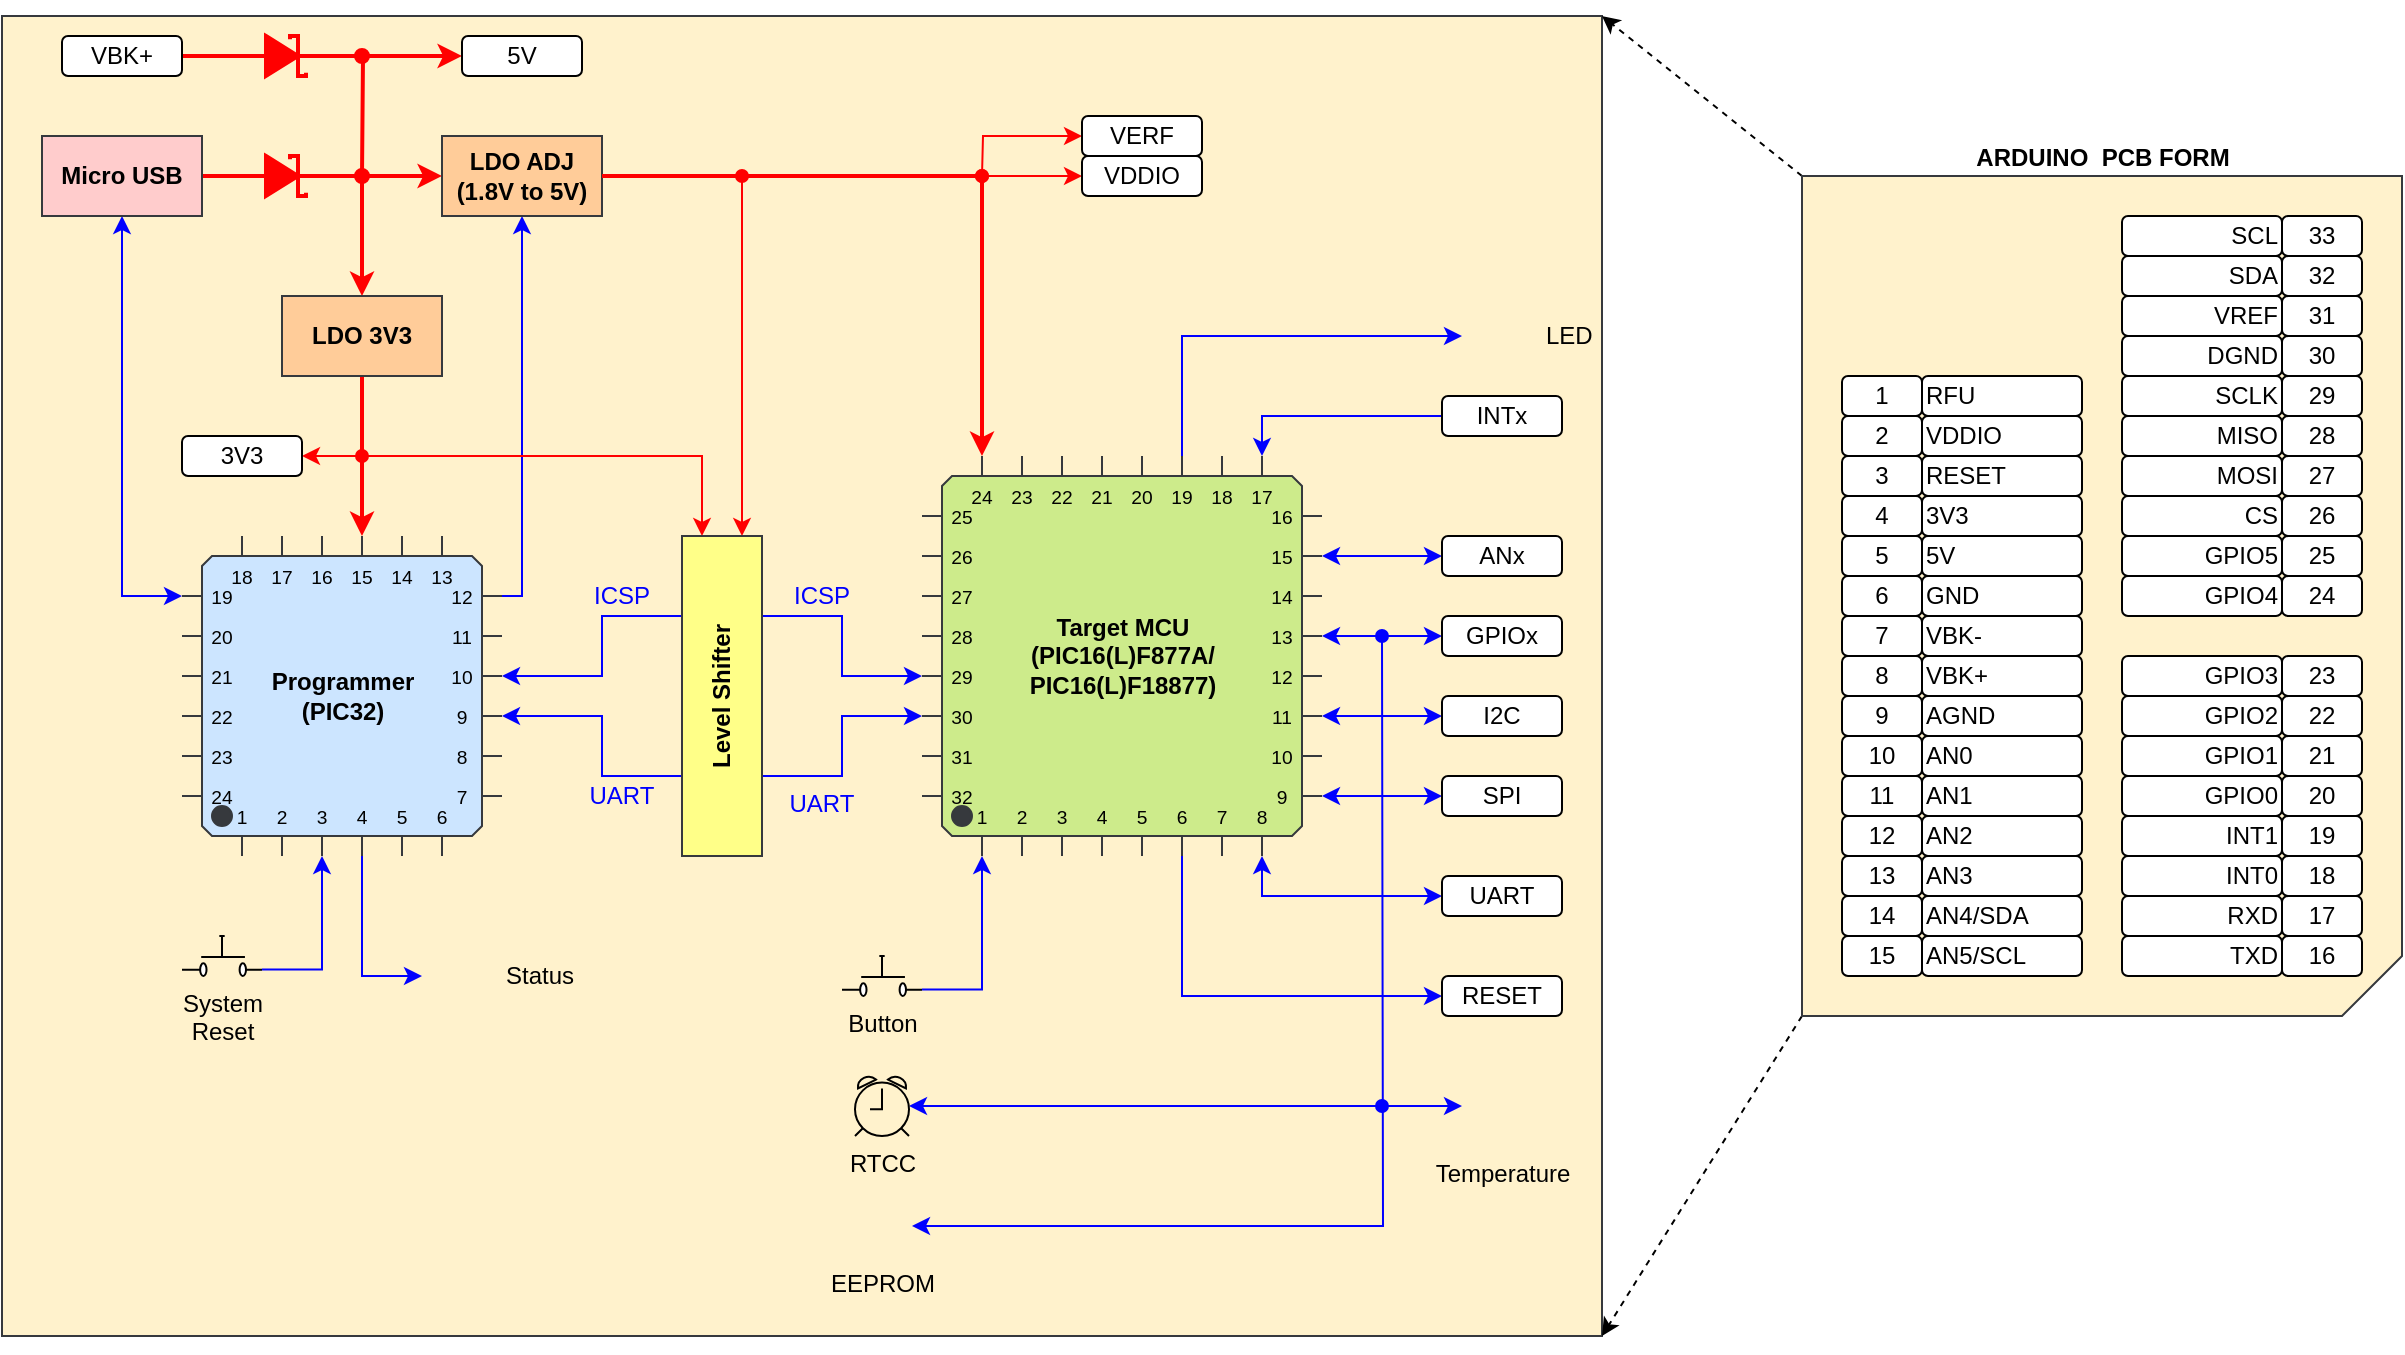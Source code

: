 <mxfile version="14.1.8" type="github">
  <diagram id="FAWxuf3-GDfkqZyllJHT" name="Page-1">
    <mxGraphModel dx="1447" dy="925" grid="1" gridSize="10" guides="1" tooltips="1" connect="1" arrows="1" fold="1" page="1" pageScale="1" pageWidth="1654" pageHeight="1169" math="0" shadow="0">
      <root>
        <mxCell id="0" />
        <mxCell id="1" parent="0" />
        <mxCell id="gl0B-3WAw4lFfvfO7_5f-157" value="" style="rounded=0;whiteSpace=wrap;html=1;strokeColor=#36393d;strokeWidth=1;align=center;fillColor=#FFF2CC;" vertex="1" parent="1">
          <mxGeometry x="20" y="20" width="800" height="660" as="geometry" />
        </mxCell>
        <mxCell id="gl0B-3WAw4lFfvfO7_5f-158" style="rounded=0;orthogonalLoop=1;jettySize=auto;html=1;exitX=1;exitY=1;exitDx=0;exitDy=0;exitPerimeter=0;entryX=1;entryY=0;entryDx=0;entryDy=0;startArrow=none;startFill=0;endArrow=classic;endFill=1;strokeWidth=1;fontColor=#000000;dashed=1;fillColor=#ffff88;" edge="1" parent="1" source="gl0B-3WAw4lFfvfO7_5f-81" target="gl0B-3WAw4lFfvfO7_5f-157">
          <mxGeometry relative="1" as="geometry" />
        </mxCell>
        <mxCell id="gl0B-3WAw4lFfvfO7_5f-160" style="edgeStyle=none;rounded=0;orthogonalLoop=1;jettySize=auto;html=1;exitX=1;exitY=0;exitDx=0;exitDy=0;exitPerimeter=0;entryX=1;entryY=1;entryDx=0;entryDy=0;startArrow=none;startFill=0;endArrow=classic;endFill=1;strokeWidth=1;fontColor=#000000;dashed=1;fillColor=#ffff88;" edge="1" parent="1" source="gl0B-3WAw4lFfvfO7_5f-81" target="gl0B-3WAw4lFfvfO7_5f-157">
          <mxGeometry relative="1" as="geometry" />
        </mxCell>
        <mxCell id="gl0B-3WAw4lFfvfO7_5f-81" value="&lt;b&gt;ARDUINO&amp;nbsp; PCB FORM&lt;/b&gt;" style="shape=card;html=1;align=center;rotation=0;strokeColor=#36393d;labelPosition=center;verticalLabelPosition=top;verticalAlign=bottom;horizontal=1;flipV=1;flipH=1;textDirection=rtl;fillColor=#FFF2CC;" vertex="1" parent="1">
          <mxGeometry x="920" y="100" width="300" height="420" as="geometry" />
        </mxCell>
        <mxCell id="gl0B-3WAw4lFfvfO7_5f-95" style="edgeStyle=orthogonalEdgeStyle;rounded=0;orthogonalLoop=1;jettySize=auto;html=1;exitX=1;exitY=0;exitDx=0;exitDy=90;exitPerimeter=0;entryX=0;entryY=0.75;entryDx=0;entryDy=0;startArrow=classic;startFill=1;endArrow=none;endFill=0;strokeWidth=1;strokeColor=#0000FF;" edge="1" parent="1" source="gl0B-3WAw4lFfvfO7_5f-1" target="gl0B-3WAw4lFfvfO7_5f-83">
          <mxGeometry relative="1" as="geometry">
            <Array as="points">
              <mxPoint x="320" y="370" />
              <mxPoint x="320" y="400" />
            </Array>
          </mxGeometry>
        </mxCell>
        <mxCell id="gl0B-3WAw4lFfvfO7_5f-112" style="edgeStyle=orthogonalEdgeStyle;rounded=0;orthogonalLoop=1;jettySize=auto;html=1;exitX=1;exitY=0;exitDx=0;exitDy=30;exitPerimeter=0;entryX=0.5;entryY=1;entryDx=0;entryDy=0;startArrow=none;startFill=0;endArrow=classic;endFill=1;strokeWidth=1;fontColor=#0000FF;strokeColor=#0000FF;" edge="1" parent="1" source="gl0B-3WAw4lFfvfO7_5f-1" target="gl0B-3WAw4lFfvfO7_5f-6">
          <mxGeometry relative="1" as="geometry">
            <Array as="points">
              <mxPoint x="280" y="310" />
            </Array>
          </mxGeometry>
        </mxCell>
        <mxCell id="gl0B-3WAw4lFfvfO7_5f-142" style="edgeStyle=orthogonalEdgeStyle;rounded=0;orthogonalLoop=1;jettySize=auto;html=1;exitX=0;exitY=0;exitDx=0;exitDy=30;exitPerimeter=0;entryX=0.5;entryY=1;entryDx=0;entryDy=0;startArrow=classic;startFill=1;endArrow=classic;endFill=1;strokeColor=#0000FF;strokeWidth=1;fontColor=#000000;" edge="1" parent="1" source="gl0B-3WAw4lFfvfO7_5f-1" target="gl0B-3WAw4lFfvfO7_5f-4">
          <mxGeometry relative="1" as="geometry" />
        </mxCell>
        <mxCell id="gl0B-3WAw4lFfvfO7_5f-145" style="edgeStyle=orthogonalEdgeStyle;rounded=0;orthogonalLoop=1;jettySize=auto;html=1;exitX=0;exitY=1;exitDx=70;exitDy=0;exitPerimeter=0;entryX=1;entryY=0.84;entryDx=0;entryDy=0;entryPerimeter=0;startArrow=classic;startFill=1;endArrow=none;endFill=0;strokeColor=#0000FF;strokeWidth=1;fontColor=#000000;" edge="1" parent="1" source="gl0B-3WAw4lFfvfO7_5f-1" target="gl0B-3WAw4lFfvfO7_5f-139">
          <mxGeometry relative="1" as="geometry" />
        </mxCell>
        <mxCell id="gl0B-3WAw4lFfvfO7_5f-1" value="Programmer&lt;br&gt;(PIC32)" style="shadow=0;dashed=0;align=center;html=1;strokeWidth=1;shape=mxgraph.electrical.logic_gates.qfp_ic;labelNames=a,b,c,d,e,f,g,h,i,j,k,l,m,n,o,p,q,r,s,t,u,v,w,x,y,z,a1,b1,c1,d1,e1,f1,g1,h1,i1,j1,k1,l1,m1,n1;fontStyle=1;flipV=0;flipH=0;fillColor=#cce5ff;strokeColor=#36393d;" vertex="1" parent="1">
          <mxGeometry x="110" y="280" width="160" height="160" as="geometry" />
        </mxCell>
        <mxCell id="gl0B-3WAw4lFfvfO7_5f-7" style="edgeStyle=orthogonalEdgeStyle;rounded=0;orthogonalLoop=1;jettySize=auto;html=1;entryX=0;entryY=0.5;entryDx=0;entryDy=0;strokeWidth=2;strokeColor=#FF0000;exitX=1;exitY=0.5;exitDx=0;exitDy=0;exitPerimeter=0;" edge="1" parent="1" source="gl0B-3WAw4lFfvfO7_5f-105" target="gl0B-3WAw4lFfvfO7_5f-6">
          <mxGeometry relative="1" as="geometry">
            <mxPoint x="180" y="100" as="sourcePoint" />
          </mxGeometry>
        </mxCell>
        <mxCell id="gl0B-3WAw4lFfvfO7_5f-107" style="edgeStyle=orthogonalEdgeStyle;rounded=0;orthogonalLoop=1;jettySize=auto;html=1;exitX=1;exitY=0.5;exitDx=0;exitDy=0;entryX=0;entryY=0.5;entryDx=0;entryDy=0;entryPerimeter=0;startArrow=none;startFill=0;endArrow=none;endFill=0;strokeColor=#FF0000;strokeWidth=2;fontColor=#0000FF;" edge="1" parent="1" source="gl0B-3WAw4lFfvfO7_5f-4" target="gl0B-3WAw4lFfvfO7_5f-105">
          <mxGeometry relative="1" as="geometry" />
        </mxCell>
        <mxCell id="gl0B-3WAw4lFfvfO7_5f-4" value="Micro USB" style="rounded=0;whiteSpace=wrap;html=1;fontStyle=1;fillColor=#ffcccc;strokeColor=#36393d;" vertex="1" parent="1">
          <mxGeometry x="40" y="80" width="80" height="40" as="geometry" />
        </mxCell>
        <mxCell id="gl0B-3WAw4lFfvfO7_5f-8" style="edgeStyle=orthogonalEdgeStyle;rounded=0;orthogonalLoop=1;jettySize=auto;html=1;endArrow=oval;endFill=1;startArrow=classic;startFill=1;strokeColor=#FF0000;strokeWidth=2;" edge="1" parent="1" source="gl0B-3WAw4lFfvfO7_5f-5">
          <mxGeometry relative="1" as="geometry">
            <mxPoint x="200" y="100" as="targetPoint" />
          </mxGeometry>
        </mxCell>
        <mxCell id="gl0B-3WAw4lFfvfO7_5f-86" style="edgeStyle=orthogonalEdgeStyle;rounded=0;orthogonalLoop=1;jettySize=auto;html=1;entryX=0;entryY=0;entryDx=90;entryDy=0;entryPerimeter=0;strokeWidth=2;strokeColor=#FF0000;" edge="1" parent="1" source="gl0B-3WAw4lFfvfO7_5f-5" target="gl0B-3WAw4lFfvfO7_5f-1">
          <mxGeometry relative="1" as="geometry" />
        </mxCell>
        <mxCell id="gl0B-3WAw4lFfvfO7_5f-5" value="LDO 3V3" style="rounded=0;whiteSpace=wrap;html=1;fontStyle=1;fillColor=#ffcc99;strokeColor=#36393d;" vertex="1" parent="1">
          <mxGeometry x="160" y="160" width="80" height="40" as="geometry" />
        </mxCell>
        <mxCell id="gl0B-3WAw4lFfvfO7_5f-88" style="edgeStyle=orthogonalEdgeStyle;rounded=0;orthogonalLoop=1;jettySize=auto;html=1;entryX=0.75;entryY=0;entryDx=0;entryDy=0;strokeWidth=1;strokeColor=#FF0000;startArrow=oval;startFill=1;" edge="1" parent="1" target="gl0B-3WAw4lFfvfO7_5f-83">
          <mxGeometry relative="1" as="geometry">
            <mxPoint x="390" y="100" as="sourcePoint" />
            <Array as="points">
              <mxPoint x="390" y="100" />
            </Array>
          </mxGeometry>
        </mxCell>
        <mxCell id="gl0B-3WAw4lFfvfO7_5f-6" value="LDO ADJ&lt;br&gt;(1.8V to 5V)" style="rounded=0;whiteSpace=wrap;html=1;fontStyle=1;fillColor=#ffcc99;strokeColor=#36393d;" vertex="1" parent="1">
          <mxGeometry x="240" y="80" width="80" height="40" as="geometry" />
        </mxCell>
        <mxCell id="gl0B-3WAw4lFfvfO7_5f-9" value="1" style="rounded=1;whiteSpace=wrap;html=1;" vertex="1" parent="1">
          <mxGeometry x="940" y="200" width="40" height="20" as="geometry" />
        </mxCell>
        <mxCell id="gl0B-3WAw4lFfvfO7_5f-10" value="2" style="rounded=1;whiteSpace=wrap;html=1;" vertex="1" parent="1">
          <mxGeometry x="940" y="220" width="40" height="20" as="geometry" />
        </mxCell>
        <mxCell id="gl0B-3WAw4lFfvfO7_5f-11" value="3" style="rounded=1;whiteSpace=wrap;html=1;" vertex="1" parent="1">
          <mxGeometry x="940" y="240" width="40" height="20" as="geometry" />
        </mxCell>
        <mxCell id="gl0B-3WAw4lFfvfO7_5f-12" value="4" style="rounded=1;whiteSpace=wrap;html=1;" vertex="1" parent="1">
          <mxGeometry x="940" y="260" width="40" height="20" as="geometry" />
        </mxCell>
        <mxCell id="gl0B-3WAw4lFfvfO7_5f-13" value="5" style="rounded=1;whiteSpace=wrap;html=1;" vertex="1" parent="1">
          <mxGeometry x="940" y="280" width="40" height="20" as="geometry" />
        </mxCell>
        <mxCell id="gl0B-3WAw4lFfvfO7_5f-14" value="6" style="rounded=1;whiteSpace=wrap;html=1;" vertex="1" parent="1">
          <mxGeometry x="940" y="300" width="40" height="20" as="geometry" />
        </mxCell>
        <mxCell id="gl0B-3WAw4lFfvfO7_5f-15" value="7" style="rounded=1;whiteSpace=wrap;html=1;" vertex="1" parent="1">
          <mxGeometry x="940" y="320" width="40" height="20" as="geometry" />
        </mxCell>
        <mxCell id="gl0B-3WAw4lFfvfO7_5f-16" value="8" style="rounded=1;whiteSpace=wrap;html=1;" vertex="1" parent="1">
          <mxGeometry x="940" y="340" width="40" height="20" as="geometry" />
        </mxCell>
        <mxCell id="gl0B-3WAw4lFfvfO7_5f-17" value="9" style="rounded=1;whiteSpace=wrap;html=1;" vertex="1" parent="1">
          <mxGeometry x="940" y="360" width="40" height="20" as="geometry" />
        </mxCell>
        <mxCell id="gl0B-3WAw4lFfvfO7_5f-18" value="10" style="rounded=1;whiteSpace=wrap;html=1;" vertex="1" parent="1">
          <mxGeometry x="940" y="380" width="40" height="20" as="geometry" />
        </mxCell>
        <mxCell id="gl0B-3WAw4lFfvfO7_5f-19" value="11" style="rounded=1;whiteSpace=wrap;html=1;" vertex="1" parent="1">
          <mxGeometry x="940" y="400" width="40" height="20" as="geometry" />
        </mxCell>
        <mxCell id="gl0B-3WAw4lFfvfO7_5f-20" value="12" style="rounded=1;whiteSpace=wrap;html=1;" vertex="1" parent="1">
          <mxGeometry x="940" y="420" width="40" height="20" as="geometry" />
        </mxCell>
        <mxCell id="gl0B-3WAw4lFfvfO7_5f-21" value="13" style="rounded=1;whiteSpace=wrap;html=1;" vertex="1" parent="1">
          <mxGeometry x="940" y="440" width="40" height="20" as="geometry" />
        </mxCell>
        <mxCell id="gl0B-3WAw4lFfvfO7_5f-22" value="14" style="rounded=1;whiteSpace=wrap;html=1;" vertex="1" parent="1">
          <mxGeometry x="940" y="460" width="40" height="20" as="geometry" />
        </mxCell>
        <mxCell id="gl0B-3WAw4lFfvfO7_5f-23" value="15" style="rounded=1;whiteSpace=wrap;html=1;" vertex="1" parent="1">
          <mxGeometry x="940" y="480" width="40" height="20" as="geometry" />
        </mxCell>
        <mxCell id="gl0B-3WAw4lFfvfO7_5f-24" value="16" style="rounded=1;whiteSpace=wrap;html=1;" vertex="1" parent="1">
          <mxGeometry x="1160" y="480" width="40" height="20" as="geometry" />
        </mxCell>
        <mxCell id="gl0B-3WAw4lFfvfO7_5f-25" value="17" style="rounded=1;whiteSpace=wrap;html=1;" vertex="1" parent="1">
          <mxGeometry x="1160" y="460" width="40" height="20" as="geometry" />
        </mxCell>
        <mxCell id="gl0B-3WAw4lFfvfO7_5f-26" value="18" style="rounded=1;whiteSpace=wrap;html=1;" vertex="1" parent="1">
          <mxGeometry x="1160" y="440" width="40" height="20" as="geometry" />
        </mxCell>
        <mxCell id="gl0B-3WAw4lFfvfO7_5f-27" value="26" style="rounded=1;whiteSpace=wrap;html=1;" vertex="1" parent="1">
          <mxGeometry x="1160" y="260" width="40" height="20" as="geometry" />
        </mxCell>
        <mxCell id="gl0B-3WAw4lFfvfO7_5f-28" value="25" style="rounded=1;whiteSpace=wrap;html=1;" vertex="1" parent="1">
          <mxGeometry x="1160" y="280" width="40" height="20" as="geometry" />
        </mxCell>
        <mxCell id="gl0B-3WAw4lFfvfO7_5f-29" value="24" style="rounded=1;whiteSpace=wrap;html=1;" vertex="1" parent="1">
          <mxGeometry x="1160" y="300" width="40" height="20" as="geometry" />
        </mxCell>
        <mxCell id="gl0B-3WAw4lFfvfO7_5f-30" value="23" style="rounded=1;whiteSpace=wrap;html=1;" vertex="1" parent="1">
          <mxGeometry x="1160" y="340" width="40" height="20" as="geometry" />
        </mxCell>
        <mxCell id="gl0B-3WAw4lFfvfO7_5f-31" value="22" style="rounded=1;whiteSpace=wrap;html=1;" vertex="1" parent="1">
          <mxGeometry x="1160" y="360" width="40" height="20" as="geometry" />
        </mxCell>
        <mxCell id="gl0B-3WAw4lFfvfO7_5f-32" value="21" style="rounded=1;whiteSpace=wrap;html=1;" vertex="1" parent="1">
          <mxGeometry x="1160" y="380" width="40" height="20" as="geometry" />
        </mxCell>
        <mxCell id="gl0B-3WAw4lFfvfO7_5f-33" value="20" style="rounded=1;whiteSpace=wrap;html=1;" vertex="1" parent="1">
          <mxGeometry x="1160" y="400" width="40" height="20" as="geometry" />
        </mxCell>
        <mxCell id="gl0B-3WAw4lFfvfO7_5f-34" value="19" style="rounded=1;whiteSpace=wrap;html=1;" vertex="1" parent="1">
          <mxGeometry x="1160" y="420" width="40" height="20" as="geometry" />
        </mxCell>
        <mxCell id="gl0B-3WAw4lFfvfO7_5f-38" value="33" style="rounded=1;whiteSpace=wrap;html=1;" vertex="1" parent="1">
          <mxGeometry x="1160" y="120" width="40" height="20" as="geometry" />
        </mxCell>
        <mxCell id="gl0B-3WAw4lFfvfO7_5f-39" value="32" style="rounded=1;whiteSpace=wrap;html=1;" vertex="1" parent="1">
          <mxGeometry x="1160" y="140" width="40" height="20" as="geometry" />
        </mxCell>
        <mxCell id="gl0B-3WAw4lFfvfO7_5f-40" value="31" style="rounded=1;whiteSpace=wrap;html=1;" vertex="1" parent="1">
          <mxGeometry x="1160" y="160" width="40" height="20" as="geometry" />
        </mxCell>
        <mxCell id="gl0B-3WAw4lFfvfO7_5f-41" value="30" style="rounded=1;whiteSpace=wrap;html=1;" vertex="1" parent="1">
          <mxGeometry x="1160" y="180" width="40" height="20" as="geometry" />
        </mxCell>
        <mxCell id="gl0B-3WAw4lFfvfO7_5f-42" value="29" style="rounded=1;whiteSpace=wrap;html=1;" vertex="1" parent="1">
          <mxGeometry x="1160" y="200" width="40" height="20" as="geometry" />
        </mxCell>
        <mxCell id="gl0B-3WAw4lFfvfO7_5f-43" value="28" style="rounded=1;whiteSpace=wrap;html=1;" vertex="1" parent="1">
          <mxGeometry x="1160" y="220" width="40" height="20" as="geometry" />
        </mxCell>
        <mxCell id="gl0B-3WAw4lFfvfO7_5f-44" value="27" style="rounded=1;whiteSpace=wrap;html=1;" vertex="1" parent="1">
          <mxGeometry x="1160" y="240" width="40" height="20" as="geometry" />
        </mxCell>
        <mxCell id="gl0B-3WAw4lFfvfO7_5f-48" value="RFU" style="rounded=1;whiteSpace=wrap;html=1;align=left;" vertex="1" parent="1">
          <mxGeometry x="980" y="200" width="80" height="20" as="geometry" />
        </mxCell>
        <mxCell id="gl0B-3WAw4lFfvfO7_5f-49" value="VDDIO" style="rounded=1;whiteSpace=wrap;html=1;align=left;" vertex="1" parent="1">
          <mxGeometry x="980" y="220" width="80" height="20" as="geometry" />
        </mxCell>
        <mxCell id="gl0B-3WAw4lFfvfO7_5f-50" value="RESET" style="rounded=1;whiteSpace=wrap;html=1;align=left;" vertex="1" parent="1">
          <mxGeometry x="980" y="240" width="80" height="20" as="geometry" />
        </mxCell>
        <mxCell id="gl0B-3WAw4lFfvfO7_5f-51" value="3V3" style="rounded=1;whiteSpace=wrap;html=1;align=left;" vertex="1" parent="1">
          <mxGeometry x="980" y="260" width="80" height="20" as="geometry" />
        </mxCell>
        <mxCell id="gl0B-3WAw4lFfvfO7_5f-52" value="5V" style="rounded=1;whiteSpace=wrap;html=1;align=left;" vertex="1" parent="1">
          <mxGeometry x="980" y="280" width="80" height="20" as="geometry" />
        </mxCell>
        <mxCell id="gl0B-3WAw4lFfvfO7_5f-53" value="GND" style="rounded=1;whiteSpace=wrap;html=1;align=left;" vertex="1" parent="1">
          <mxGeometry x="980" y="300" width="80" height="20" as="geometry" />
        </mxCell>
        <mxCell id="gl0B-3WAw4lFfvfO7_5f-54" value="VBK-" style="rounded=1;whiteSpace=wrap;html=1;align=left;" vertex="1" parent="1">
          <mxGeometry x="980" y="320" width="80" height="20" as="geometry" />
        </mxCell>
        <mxCell id="gl0B-3WAw4lFfvfO7_5f-63" value="GPIO3" style="rounded=1;whiteSpace=wrap;html=1;align=right;" vertex="1" parent="1">
          <mxGeometry x="1080" y="340" width="80" height="20" as="geometry" />
        </mxCell>
        <mxCell id="gl0B-3WAw4lFfvfO7_5f-64" value="GPIO2" style="rounded=1;whiteSpace=wrap;html=1;align=right;" vertex="1" parent="1">
          <mxGeometry x="1080" y="360" width="80" height="20" as="geometry" />
        </mxCell>
        <mxCell id="gl0B-3WAw4lFfvfO7_5f-65" value="GPIO1" style="rounded=1;whiteSpace=wrap;html=1;align=right;" vertex="1" parent="1">
          <mxGeometry x="1080" y="380" width="80" height="20" as="geometry" />
        </mxCell>
        <mxCell id="gl0B-3WAw4lFfvfO7_5f-66" value="GPIO0" style="rounded=1;whiteSpace=wrap;html=1;align=right;" vertex="1" parent="1">
          <mxGeometry x="1080" y="400" width="80" height="20" as="geometry" />
        </mxCell>
        <mxCell id="gl0B-3WAw4lFfvfO7_5f-67" value="INT1" style="rounded=1;whiteSpace=wrap;html=1;align=right;" vertex="1" parent="1">
          <mxGeometry x="1080" y="420" width="80" height="20" as="geometry" />
        </mxCell>
        <mxCell id="gl0B-3WAw4lFfvfO7_5f-68" value="INT0" style="rounded=1;whiteSpace=wrap;html=1;align=right;" vertex="1" parent="1">
          <mxGeometry x="1080" y="440" width="80" height="20" as="geometry" />
        </mxCell>
        <mxCell id="gl0B-3WAw4lFfvfO7_5f-69" value="RXD" style="rounded=1;whiteSpace=wrap;html=1;align=right;" vertex="1" parent="1">
          <mxGeometry x="1080" y="460" width="80" height="20" as="geometry" />
        </mxCell>
        <mxCell id="gl0B-3WAw4lFfvfO7_5f-70" value="TXD" style="rounded=1;whiteSpace=wrap;html=1;align=right;" vertex="1" parent="1">
          <mxGeometry x="1080" y="480" width="80" height="20" as="geometry" />
        </mxCell>
        <mxCell id="gl0B-3WAw4lFfvfO7_5f-71" value="VREF" style="rounded=1;whiteSpace=wrap;html=1;align=right;" vertex="1" parent="1">
          <mxGeometry x="1080" y="160" width="80" height="20" as="geometry" />
        </mxCell>
        <mxCell id="gl0B-3WAw4lFfvfO7_5f-72" value="DGND" style="rounded=1;whiteSpace=wrap;html=1;align=right;" vertex="1" parent="1">
          <mxGeometry x="1080" y="180" width="80" height="20" as="geometry" />
        </mxCell>
        <mxCell id="gl0B-3WAw4lFfvfO7_5f-73" value="SCLK" style="rounded=1;whiteSpace=wrap;html=1;align=right;" vertex="1" parent="1">
          <mxGeometry x="1080" y="200" width="80" height="20" as="geometry" />
        </mxCell>
        <mxCell id="gl0B-3WAw4lFfvfO7_5f-74" value="MISO" style="rounded=1;whiteSpace=wrap;html=1;align=right;" vertex="1" parent="1">
          <mxGeometry x="1080" y="220" width="80" height="20" as="geometry" />
        </mxCell>
        <mxCell id="gl0B-3WAw4lFfvfO7_5f-75" value="MOSI" style="rounded=1;whiteSpace=wrap;html=1;align=right;" vertex="1" parent="1">
          <mxGeometry x="1080" y="240" width="80" height="20" as="geometry" />
        </mxCell>
        <mxCell id="gl0B-3WAw4lFfvfO7_5f-76" value="CS" style="rounded=1;whiteSpace=wrap;html=1;align=right;" vertex="1" parent="1">
          <mxGeometry x="1080" y="260" width="80" height="20" as="geometry" />
        </mxCell>
        <mxCell id="gl0B-3WAw4lFfvfO7_5f-77" value="GPIO5" style="rounded=1;whiteSpace=wrap;html=1;align=right;" vertex="1" parent="1">
          <mxGeometry x="1080" y="280" width="80" height="20" as="geometry" />
        </mxCell>
        <mxCell id="gl0B-3WAw4lFfvfO7_5f-78" value="GPIO4" style="rounded=1;whiteSpace=wrap;html=1;align=right;" vertex="1" parent="1">
          <mxGeometry x="1080" y="300" width="80" height="20" as="geometry" />
        </mxCell>
        <mxCell id="gl0B-3WAw4lFfvfO7_5f-79" value="SCL" style="rounded=1;whiteSpace=wrap;html=1;align=right;" vertex="1" parent="1">
          <mxGeometry x="1080" y="120" width="80" height="20" as="geometry" />
        </mxCell>
        <mxCell id="gl0B-3WAw4lFfvfO7_5f-80" value="SDA" style="rounded=1;whiteSpace=wrap;html=1;align=right;" vertex="1" parent="1">
          <mxGeometry x="1080" y="140" width="80" height="20" as="geometry" />
        </mxCell>
        <mxCell id="gl0B-3WAw4lFfvfO7_5f-89" style="edgeStyle=orthogonalEdgeStyle;rounded=0;orthogonalLoop=1;jettySize=auto;html=1;exitX=0;exitY=0;exitDx=30;exitDy=0;exitPerimeter=0;endArrow=none;endFill=0;startArrow=classic;startFill=1;strokeWidth=2;strokeColor=#FF0000;entryX=1;entryY=0.5;entryDx=0;entryDy=0;" edge="1" parent="1" source="gl0B-3WAw4lFfvfO7_5f-82" target="gl0B-3WAw4lFfvfO7_5f-6">
          <mxGeometry relative="1" as="geometry">
            <mxPoint x="410" y="100" as="targetPoint" />
            <Array as="points">
              <mxPoint x="510" y="100" />
            </Array>
          </mxGeometry>
        </mxCell>
        <mxCell id="gl0B-3WAw4lFfvfO7_5f-97" style="edgeStyle=orthogonalEdgeStyle;rounded=0;orthogonalLoop=1;jettySize=auto;html=1;exitX=0;exitY=0;exitDx=0;exitDy=110;exitPerimeter=0;entryX=1;entryY=0.25;entryDx=0;entryDy=0;startArrow=classic;startFill=1;endArrow=none;endFill=0;strokeWidth=1;strokeColor=#0000FF;" edge="1" parent="1" source="gl0B-3WAw4lFfvfO7_5f-82" target="gl0B-3WAw4lFfvfO7_5f-83">
          <mxGeometry relative="1" as="geometry">
            <Array as="points">
              <mxPoint x="440" y="350" />
              <mxPoint x="440" y="320" />
            </Array>
          </mxGeometry>
        </mxCell>
        <mxCell id="gl0B-3WAw4lFfvfO7_5f-119" style="edgeStyle=orthogonalEdgeStyle;rounded=0;orthogonalLoop=1;jettySize=auto;html=1;exitX=1;exitY=0;exitDx=0;exitDy=170;exitPerimeter=0;entryX=0;entryY=0.5;entryDx=0;entryDy=0;startArrow=classic;startFill=1;endArrow=classic;endFill=1;strokeColor=#0000FF;strokeWidth=1;fontColor=#0000FF;" edge="1" parent="1" source="gl0B-3WAw4lFfvfO7_5f-82" target="gl0B-3WAw4lFfvfO7_5f-118">
          <mxGeometry relative="1" as="geometry" />
        </mxCell>
        <mxCell id="gl0B-3WAw4lFfvfO7_5f-120" style="edgeStyle=orthogonalEdgeStyle;rounded=0;orthogonalLoop=1;jettySize=auto;html=1;exitX=1;exitY=0;exitDx=0;exitDy=130;exitPerimeter=0;entryX=0;entryY=0.5;entryDx=0;entryDy=0;startArrow=classic;startFill=1;endArrow=classic;endFill=1;strokeColor=#0000FF;strokeWidth=1;fontColor=#0000FF;" edge="1" parent="1" source="gl0B-3WAw4lFfvfO7_5f-82" target="gl0B-3WAw4lFfvfO7_5f-117">
          <mxGeometry relative="1" as="geometry" />
        </mxCell>
        <mxCell id="gl0B-3WAw4lFfvfO7_5f-121" style="edgeStyle=orthogonalEdgeStyle;rounded=0;orthogonalLoop=1;jettySize=auto;html=1;exitX=1;exitY=0;exitDx=0;exitDy=90;exitPerimeter=0;entryX=0;entryY=0.5;entryDx=0;entryDy=0;startArrow=classic;startFill=1;endArrow=classic;endFill=1;strokeColor=#0000FF;strokeWidth=1;fontColor=#0000FF;" edge="1" parent="1" source="gl0B-3WAw4lFfvfO7_5f-82" target="gl0B-3WAw4lFfvfO7_5f-116">
          <mxGeometry relative="1" as="geometry" />
        </mxCell>
        <mxCell id="gl0B-3WAw4lFfvfO7_5f-122" style="edgeStyle=orthogonalEdgeStyle;rounded=0;orthogonalLoop=1;jettySize=auto;html=1;exitX=1;exitY=0;exitDx=0;exitDy=50;exitPerimeter=0;entryX=0;entryY=0.5;entryDx=0;entryDy=0;startArrow=classic;startFill=1;endArrow=classic;endFill=1;strokeColor=#0000FF;strokeWidth=1;fontColor=#0000FF;" edge="1" parent="1" source="gl0B-3WAw4lFfvfO7_5f-82" target="gl0B-3WAw4lFfvfO7_5f-115">
          <mxGeometry relative="1" as="geometry" />
        </mxCell>
        <mxCell id="gl0B-3WAw4lFfvfO7_5f-123" style="edgeStyle=orthogonalEdgeStyle;rounded=0;orthogonalLoop=1;jettySize=auto;html=1;exitX=0;exitY=1;exitDx=170;exitDy=0;exitPerimeter=0;entryX=0;entryY=0.5;entryDx=0;entryDy=0;startArrow=classic;startFill=1;endArrow=classic;endFill=1;strokeColor=#0000FF;strokeWidth=1;fontColor=#0000FF;" edge="1" parent="1" source="gl0B-3WAw4lFfvfO7_5f-82" target="gl0B-3WAw4lFfvfO7_5f-113">
          <mxGeometry relative="1" as="geometry" />
        </mxCell>
        <mxCell id="gl0B-3WAw4lFfvfO7_5f-124" style="edgeStyle=orthogonalEdgeStyle;rounded=0;orthogonalLoop=1;jettySize=auto;html=1;exitX=0;exitY=0;exitDx=170;exitDy=0;exitPerimeter=0;entryX=0;entryY=0.5;entryDx=0;entryDy=0;startArrow=classic;startFill=1;endArrow=none;endFill=0;strokeColor=#0000FF;strokeWidth=1;fontColor=#0000FF;" edge="1" parent="1" source="gl0B-3WAw4lFfvfO7_5f-82" target="gl0B-3WAw4lFfvfO7_5f-114">
          <mxGeometry relative="1" as="geometry" />
        </mxCell>
        <mxCell id="gl0B-3WAw4lFfvfO7_5f-82" value="Target MCU&lt;br&gt;(PIC16(L)F877A/&lt;br&gt;PIC16(L)F18877)" style="shadow=0;dashed=0;align=center;html=1;strokeWidth=1;shape=mxgraph.electrical.logic_gates.qfp_ic;labelNames=a,b,c,d,e,f,g,h,i,j,k,l,m,n,o,p,q,r,s,t,u,v,w,x,y,z,a1,b1,c1,d1,e1,f1,g1,h1,i1,j1,k1,l1,m1,n1;fontStyle=1;fillColor=#cdeb8b;strokeColor=#36393d;" vertex="1" parent="1">
          <mxGeometry x="480" y="240" width="200" height="200" as="geometry" />
        </mxCell>
        <mxCell id="gl0B-3WAw4lFfvfO7_5f-87" style="edgeStyle=orthogonalEdgeStyle;rounded=0;orthogonalLoop=1;jettySize=auto;html=1;exitX=0.25;exitY=0;exitDx=0;exitDy=0;endArrow=oval;endFill=1;startArrow=classic;startFill=1;strokeWidth=1;strokeColor=#FF0000;" edge="1" parent="1" source="gl0B-3WAw4lFfvfO7_5f-83">
          <mxGeometry relative="1" as="geometry">
            <mxPoint x="200" y="240" as="targetPoint" />
            <Array as="points">
              <mxPoint x="370" y="240" />
            </Array>
          </mxGeometry>
        </mxCell>
        <mxCell id="gl0B-3WAw4lFfvfO7_5f-94" style="edgeStyle=orthogonalEdgeStyle;rounded=0;orthogonalLoop=1;jettySize=auto;html=1;exitX=0;exitY=0.25;exitDx=0;exitDy=0;entryX=1;entryY=0;entryDx=0;entryDy=70;entryPerimeter=0;startArrow=none;startFill=0;endArrow=classic;endFill=1;strokeWidth=1;strokeColor=#0000FF;" edge="1" parent="1" source="gl0B-3WAw4lFfvfO7_5f-83" target="gl0B-3WAw4lFfvfO7_5f-1">
          <mxGeometry relative="1" as="geometry">
            <Array as="points">
              <mxPoint x="320" y="320" />
              <mxPoint x="320" y="350" />
            </Array>
          </mxGeometry>
        </mxCell>
        <mxCell id="gl0B-3WAw4lFfvfO7_5f-96" style="edgeStyle=orthogonalEdgeStyle;rounded=0;orthogonalLoop=1;jettySize=auto;html=1;exitX=1;exitY=0.75;exitDx=0;exitDy=0;entryX=0;entryY=0;entryDx=0;entryDy=130;entryPerimeter=0;startArrow=none;startFill=0;endArrow=classic;endFill=1;strokeWidth=1;strokeColor=#0000FF;" edge="1" parent="1" source="gl0B-3WAw4lFfvfO7_5f-83" target="gl0B-3WAw4lFfvfO7_5f-82">
          <mxGeometry relative="1" as="geometry">
            <Array as="points">
              <mxPoint x="440" y="400" />
              <mxPoint x="440" y="370" />
            </Array>
          </mxGeometry>
        </mxCell>
        <mxCell id="gl0B-3WAw4lFfvfO7_5f-83" value="Level Shifter" style="rounded=0;whiteSpace=wrap;html=1;fontStyle=1;horizontal=0;fillColor=#ffff88;strokeColor=#36393d;" vertex="1" parent="1">
          <mxGeometry x="360" y="280" width="40" height="160" as="geometry" />
        </mxCell>
        <mxCell id="gl0B-3WAw4lFfvfO7_5f-92" style="edgeStyle=orthogonalEdgeStyle;rounded=0;orthogonalLoop=1;jettySize=auto;html=1;endArrow=oval;endFill=1;startArrow=classic;startFill=1;strokeWidth=1;strokeColor=#FF0000;" edge="1" parent="1" source="gl0B-3WAw4lFfvfO7_5f-90">
          <mxGeometry relative="1" as="geometry">
            <mxPoint x="510" y="100" as="targetPoint" />
          </mxGeometry>
        </mxCell>
        <mxCell id="gl0B-3WAw4lFfvfO7_5f-90" value="VDDIO" style="rounded=1;whiteSpace=wrap;html=1;align=center;" vertex="1" parent="1">
          <mxGeometry x="560" y="90" width="60" height="20" as="geometry" />
        </mxCell>
        <mxCell id="gl0B-3WAw4lFfvfO7_5f-93" style="edgeStyle=orthogonalEdgeStyle;rounded=0;orthogonalLoop=1;jettySize=auto;html=1;endArrow=oval;endFill=1;startArrow=classic;startFill=1;strokeWidth=1;strokeColor=#FF0000;" edge="1" parent="1" source="gl0B-3WAw4lFfvfO7_5f-91">
          <mxGeometry relative="1" as="geometry">
            <mxPoint x="510" y="100" as="targetPoint" />
          </mxGeometry>
        </mxCell>
        <mxCell id="gl0B-3WAw4lFfvfO7_5f-91" value="VERF" style="rounded=1;whiteSpace=wrap;html=1;align=center;" vertex="1" parent="1">
          <mxGeometry x="560" y="70" width="60" height="20" as="geometry" />
        </mxCell>
        <mxCell id="gl0B-3WAw4lFfvfO7_5f-98" value="ICSP" style="text;html=1;strokeColor=none;fillColor=none;align=center;verticalAlign=middle;whiteSpace=wrap;rounded=0;fontColor=#0000FF;" vertex="1" parent="1">
          <mxGeometry x="310" y="300" width="40" height="20" as="geometry" />
        </mxCell>
        <mxCell id="gl0B-3WAw4lFfvfO7_5f-99" value="UART" style="text;html=1;strokeColor=none;fillColor=none;align=center;verticalAlign=middle;whiteSpace=wrap;rounded=0;fontColor=#0000FF;" vertex="1" parent="1">
          <mxGeometry x="310" y="400" width="40" height="20" as="geometry" />
        </mxCell>
        <mxCell id="gl0B-3WAw4lFfvfO7_5f-100" value="UART" style="text;html=1;strokeColor=none;fillColor=none;align=center;verticalAlign=middle;whiteSpace=wrap;rounded=0;fontColor=#0000FF;" vertex="1" parent="1">
          <mxGeometry x="410" y="404" width="40" height="20" as="geometry" />
        </mxCell>
        <mxCell id="gl0B-3WAw4lFfvfO7_5f-101" value="ICSP" style="text;html=1;strokeColor=none;fillColor=none;align=center;verticalAlign=middle;whiteSpace=wrap;rounded=0;fontColor=#0000FF;" vertex="1" parent="1">
          <mxGeometry x="410" y="300" width="40" height="20" as="geometry" />
        </mxCell>
        <mxCell id="gl0B-3WAw4lFfvfO7_5f-103" style="edgeStyle=orthogonalEdgeStyle;rounded=0;orthogonalLoop=1;jettySize=auto;html=1;startArrow=classic;startFill=1;endArrow=none;endFill=0;strokeWidth=1;fontColor=#0000FF;strokeColor=#FF0000;" edge="1" parent="1" source="gl0B-3WAw4lFfvfO7_5f-102">
          <mxGeometry relative="1" as="geometry">
            <mxPoint x="200" y="240" as="targetPoint" />
          </mxGeometry>
        </mxCell>
        <mxCell id="gl0B-3WAw4lFfvfO7_5f-102" value="3V3" style="rounded=1;whiteSpace=wrap;html=1;align=center;" vertex="1" parent="1">
          <mxGeometry x="110" y="230" width="60" height="20" as="geometry" />
        </mxCell>
        <mxCell id="gl0B-3WAw4lFfvfO7_5f-111" style="edgeStyle=orthogonalEdgeStyle;rounded=0;orthogonalLoop=1;jettySize=auto;html=1;startArrow=classic;startFill=1;endArrow=oval;endFill=1;strokeColor=#FF0000;strokeWidth=2;fontColor=#0000FF;" edge="1" parent="1" source="gl0B-3WAw4lFfvfO7_5f-104">
          <mxGeometry relative="1" as="geometry">
            <mxPoint x="200" y="40.0" as="targetPoint" />
          </mxGeometry>
        </mxCell>
        <mxCell id="gl0B-3WAw4lFfvfO7_5f-104" value="5V" style="rounded=1;whiteSpace=wrap;html=1;align=center;" vertex="1" parent="1">
          <mxGeometry x="250" y="30" width="60" height="20" as="geometry" />
        </mxCell>
        <mxCell id="gl0B-3WAw4lFfvfO7_5f-105" value="" style="pointerEvents=1;fillColor=strokeColor;verticalLabelPosition=bottom;shadow=0;dashed=0;align=center;html=1;verticalAlign=top;shape=mxgraph.electrical.diodes.schottky_diode;fontColor=#0000FF;strokeWidth=2;strokeColor=#FF0000;" vertex="1" parent="1">
          <mxGeometry x="140" y="90" width="40" height="20" as="geometry" />
        </mxCell>
        <mxCell id="gl0B-3WAw4lFfvfO7_5f-108" style="edgeStyle=orthogonalEdgeStyle;rounded=0;orthogonalLoop=1;jettySize=auto;html=1;startArrow=none;startFill=0;endArrow=none;endFill=0;strokeColor=#FF0000;strokeWidth=2;fontColor=#0000FF;" edge="1" parent="1" source="gl0B-3WAw4lFfvfO7_5f-106">
          <mxGeometry relative="1" as="geometry">
            <mxPoint x="200" y="100" as="targetPoint" />
          </mxGeometry>
        </mxCell>
        <mxCell id="gl0B-3WAw4lFfvfO7_5f-106" value="" style="pointerEvents=1;fillColor=strokeColor;verticalLabelPosition=bottom;shadow=0;dashed=0;align=center;html=1;verticalAlign=top;shape=mxgraph.electrical.diodes.schottky_diode;fontColor=#0000FF;strokeWidth=2;strokeColor=#FF0000;" vertex="1" parent="1">
          <mxGeometry x="140" y="30" width="40" height="20" as="geometry" />
        </mxCell>
        <mxCell id="gl0B-3WAw4lFfvfO7_5f-110" style="edgeStyle=orthogonalEdgeStyle;rounded=0;orthogonalLoop=1;jettySize=auto;html=1;entryX=0;entryY=0.5;entryDx=0;entryDy=0;entryPerimeter=0;startArrow=none;startFill=0;endArrow=none;endFill=0;strokeColor=#FF0000;strokeWidth=2;fontColor=#0000FF;" edge="1" parent="1" source="gl0B-3WAw4lFfvfO7_5f-109" target="gl0B-3WAw4lFfvfO7_5f-106">
          <mxGeometry relative="1" as="geometry" />
        </mxCell>
        <mxCell id="gl0B-3WAw4lFfvfO7_5f-109" value="VBK+" style="rounded=1;whiteSpace=wrap;html=1;align=center;" vertex="1" parent="1">
          <mxGeometry x="50" y="30" width="60" height="20" as="geometry" />
        </mxCell>
        <mxCell id="gl0B-3WAw4lFfvfO7_5f-113" value="UART" style="rounded=1;whiteSpace=wrap;html=1;align=center;" vertex="1" parent="1">
          <mxGeometry x="740" y="450" width="60" height="20" as="geometry" />
        </mxCell>
        <mxCell id="gl0B-3WAw4lFfvfO7_5f-114" value="INTx" style="rounded=1;whiteSpace=wrap;html=1;align=center;" vertex="1" parent="1">
          <mxGeometry x="740" y="210" width="60" height="20" as="geometry" />
        </mxCell>
        <mxCell id="gl0B-3WAw4lFfvfO7_5f-115" value="ANx" style="rounded=1;whiteSpace=wrap;html=1;align=center;" vertex="1" parent="1">
          <mxGeometry x="740" y="280" width="60" height="20" as="geometry" />
        </mxCell>
        <mxCell id="gl0B-3WAw4lFfvfO7_5f-116" value="GPIOx" style="rounded=1;whiteSpace=wrap;html=1;align=center;" vertex="1" parent="1">
          <mxGeometry x="740" y="320" width="60" height="20" as="geometry" />
        </mxCell>
        <mxCell id="gl0B-3WAw4lFfvfO7_5f-117" value="I2C" style="rounded=1;whiteSpace=wrap;html=1;align=center;" vertex="1" parent="1">
          <mxGeometry x="740" y="360" width="60" height="20" as="geometry" />
        </mxCell>
        <mxCell id="gl0B-3WAw4lFfvfO7_5f-118" value="SPI" style="rounded=1;whiteSpace=wrap;html=1;align=center;" vertex="1" parent="1">
          <mxGeometry x="740" y="400" width="60" height="20" as="geometry" />
        </mxCell>
        <mxCell id="gl0B-3WAw4lFfvfO7_5f-128" style="edgeStyle=orthogonalEdgeStyle;rounded=0;orthogonalLoop=1;jettySize=auto;html=1;exitX=1;exitY=0.84;exitDx=0;exitDy=0;exitPerimeter=0;entryX=0;entryY=1;entryDx=30;entryDy=0;entryPerimeter=0;startArrow=none;startFill=0;endArrow=classic;endFill=1;strokeColor=#0000FF;strokeWidth=1;fontColor=#000000;" edge="1" parent="1" source="gl0B-3WAw4lFfvfO7_5f-125" target="gl0B-3WAw4lFfvfO7_5f-82">
          <mxGeometry relative="1" as="geometry" />
        </mxCell>
        <mxCell id="gl0B-3WAw4lFfvfO7_5f-125" value="Button" style="pointerEvents=1;verticalLabelPosition=bottom;shadow=0;dashed=0;align=center;html=1;verticalAlign=top;shape=mxgraph.electrical.electro-mechanical.push_switch_no;strokeWidth=1;" vertex="1" parent="1">
          <mxGeometry x="440" y="490" width="40" height="20" as="geometry" />
        </mxCell>
        <mxCell id="gl0B-3WAw4lFfvfO7_5f-127" style="edgeStyle=orthogonalEdgeStyle;rounded=0;orthogonalLoop=1;jettySize=auto;html=1;entryX=0;entryY=1;entryDx=130;entryDy=0;entryPerimeter=0;startArrow=classic;startFill=1;endArrow=none;endFill=0;strokeColor=#0000FF;strokeWidth=1;fontColor=#0000FF;" edge="1" parent="1" source="gl0B-3WAw4lFfvfO7_5f-126" target="gl0B-3WAw4lFfvfO7_5f-82">
          <mxGeometry relative="1" as="geometry" />
        </mxCell>
        <mxCell id="gl0B-3WAw4lFfvfO7_5f-126" value="RESET" style="rounded=1;whiteSpace=wrap;html=1;align=center;" vertex="1" parent="1">
          <mxGeometry x="740" y="500" width="60" height="20" as="geometry" />
        </mxCell>
        <mxCell id="gl0B-3WAw4lFfvfO7_5f-130" style="edgeStyle=orthogonalEdgeStyle;rounded=0;orthogonalLoop=1;jettySize=auto;html=1;exitX=0;exitY=0.5;exitDx=0;exitDy=0;entryX=0;entryY=0;entryDx=130;entryDy=0;entryPerimeter=0;startArrow=classic;startFill=1;endArrow=none;endFill=0;strokeColor=#0000FF;strokeWidth=1;fontColor=#000000;" edge="1" parent="1" source="gl0B-3WAw4lFfvfO7_5f-146" target="gl0B-3WAw4lFfvfO7_5f-82">
          <mxGeometry relative="1" as="geometry">
            <mxPoint x="730.0" y="161.4" as="sourcePoint" />
          </mxGeometry>
        </mxCell>
        <mxCell id="gl0B-3WAw4lFfvfO7_5f-131" value="AN5/SCL" style="rounded=1;whiteSpace=wrap;html=1;align=left;" vertex="1" parent="1">
          <mxGeometry x="980" y="480" width="80" height="20" as="geometry" />
        </mxCell>
        <mxCell id="gl0B-3WAw4lFfvfO7_5f-132" value="AN4/SDA" style="rounded=1;whiteSpace=wrap;html=1;align=left;" vertex="1" parent="1">
          <mxGeometry x="980" y="460" width="80" height="20" as="geometry" />
        </mxCell>
        <mxCell id="gl0B-3WAw4lFfvfO7_5f-133" value="AN3" style="rounded=1;whiteSpace=wrap;html=1;align=left;" vertex="1" parent="1">
          <mxGeometry x="980" y="440" width="80" height="20" as="geometry" />
        </mxCell>
        <mxCell id="gl0B-3WAw4lFfvfO7_5f-134" value="AN2" style="rounded=1;whiteSpace=wrap;html=1;align=left;" vertex="1" parent="1">
          <mxGeometry x="980" y="420" width="80" height="20" as="geometry" />
        </mxCell>
        <mxCell id="gl0B-3WAw4lFfvfO7_5f-135" value="AN1" style="rounded=1;whiteSpace=wrap;html=1;align=left;" vertex="1" parent="1">
          <mxGeometry x="980" y="400" width="80" height="20" as="geometry" />
        </mxCell>
        <mxCell id="gl0B-3WAw4lFfvfO7_5f-136" value="AN0" style="rounded=1;whiteSpace=wrap;html=1;align=left;" vertex="1" parent="1">
          <mxGeometry x="980" y="380" width="80" height="20" as="geometry" />
        </mxCell>
        <mxCell id="gl0B-3WAw4lFfvfO7_5f-137" value="AGND" style="rounded=1;whiteSpace=wrap;html=1;align=left;" vertex="1" parent="1">
          <mxGeometry x="980" y="360" width="80" height="20" as="geometry" />
        </mxCell>
        <mxCell id="gl0B-3WAw4lFfvfO7_5f-138" value="VBK+" style="rounded=1;whiteSpace=wrap;html=1;align=left;" vertex="1" parent="1">
          <mxGeometry x="980" y="340" width="80" height="20" as="geometry" />
        </mxCell>
        <mxCell id="gl0B-3WAw4lFfvfO7_5f-139" value="System&lt;br&gt;Reset" style="pointerEvents=1;verticalLabelPosition=bottom;shadow=0;dashed=0;align=center;html=1;verticalAlign=top;shape=mxgraph.electrical.electro-mechanical.push_switch_no;strokeWidth=1;" vertex="1" parent="1">
          <mxGeometry x="110" y="480" width="40" height="20" as="geometry" />
        </mxCell>
        <mxCell id="gl0B-3WAw4lFfvfO7_5f-143" style="edgeStyle=orthogonalEdgeStyle;rounded=0;orthogonalLoop=1;jettySize=auto;html=1;entryX=0;entryY=1;entryDx=90;entryDy=0;entryPerimeter=0;startArrow=classic;startFill=1;endArrow=none;endFill=0;strokeColor=#0000FF;strokeWidth=1;fontColor=#000000;exitX=0;exitY=0.5;exitDx=0;exitDy=0;" edge="1" parent="1" source="gl0B-3WAw4lFfvfO7_5f-147" target="gl0B-3WAw4lFfvfO7_5f-1">
          <mxGeometry relative="1" as="geometry">
            <mxPoint x="230" y="501.4" as="sourcePoint" />
          </mxGeometry>
        </mxCell>
        <mxCell id="gl0B-3WAw4lFfvfO7_5f-146" value="LED" style="shape=image;html=1;verticalAlign=middle;verticalLabelPosition=middle;labelBackgroundColor=none;imageAspect=0;aspect=fixed;image=https://cdn2.iconfinder.com/data/icons/electronic-13/480/6-electronic-led-icon-2-128.png;strokeColor=#000000;strokeWidth=1;fontColor=#000000;align=left;flipH=1;labelPosition=right;" vertex="1" parent="1">
          <mxGeometry x="750" y="160" width="40" height="40" as="geometry" />
        </mxCell>
        <mxCell id="gl0B-3WAw4lFfvfO7_5f-147" value="Status" style="shape=image;html=1;verticalAlign=middle;verticalLabelPosition=middle;labelBackgroundColor=none;imageAspect=0;aspect=fixed;image=https://cdn2.iconfinder.com/data/icons/electronic-13/480/6-electronic-led-icon-2-128.png;strokeColor=#000000;strokeWidth=1;fontColor=#000000;align=left;flipH=1;labelPosition=right;" vertex="1" parent="1">
          <mxGeometry x="230" y="480" width="40" height="40" as="geometry" />
        </mxCell>
        <mxCell id="gl0B-3WAw4lFfvfO7_5f-153" style="edgeStyle=orthogonalEdgeStyle;rounded=0;orthogonalLoop=1;jettySize=auto;html=1;startArrow=classic;startFill=1;endArrow=none;endFill=0;strokeColor=#0000FF;strokeWidth=1;fontColor=#000000;" edge="1" parent="1" source="gl0B-3WAw4lFfvfO7_5f-148">
          <mxGeometry relative="1" as="geometry">
            <mxPoint x="710.0" y="565" as="targetPoint" />
          </mxGeometry>
        </mxCell>
        <mxCell id="gl0B-3WAw4lFfvfO7_5f-148" value="RTCC" style="html=1;verticalLabelPosition=bottom;align=center;labelBackgroundColor=none;verticalAlign=top;strokeWidth=1;shadow=0;dashed=0;shape=mxgraph.ios7.icons.alarm_clock;fontColor=#000000;fillColor=none;" vertex="1" parent="1">
          <mxGeometry x="446.5" y="550" width="27" height="30" as="geometry" />
        </mxCell>
        <mxCell id="gl0B-3WAw4lFfvfO7_5f-155" style="edgeStyle=orthogonalEdgeStyle;rounded=0;orthogonalLoop=1;jettySize=auto;html=1;startArrow=classic;startFill=1;endArrow=oval;endFill=1;strokeColor=#0000FF;strokeWidth=1;fontColor=#000000;" edge="1" parent="1" source="gl0B-3WAw4lFfvfO7_5f-149">
          <mxGeometry relative="1" as="geometry">
            <mxPoint x="710" y="565" as="targetPoint" />
          </mxGeometry>
        </mxCell>
        <mxCell id="gl0B-3WAw4lFfvfO7_5f-149" value="Temperature" style="shape=image;html=1;verticalAlign=top;verticalLabelPosition=bottom;labelBackgroundColor=none;imageAspect=0;aspect=fixed;image=https://cdn2.iconfinder.com/data/icons/3d-printing-line/96/Print_Nozzle_Temp_SVG-128.png;strokeColor=#000000;strokeWidth=1;fontColor=#000000;align=center;" vertex="1" parent="1">
          <mxGeometry x="750" y="545" width="40" height="40" as="geometry" />
        </mxCell>
        <mxCell id="gl0B-3WAw4lFfvfO7_5f-154" style="edgeStyle=orthogonalEdgeStyle;rounded=0;orthogonalLoop=1;jettySize=auto;html=1;startArrow=classic;startFill=1;endArrow=oval;endFill=1;strokeColor=#0000FF;strokeWidth=1;fontColor=#000000;" edge="1" parent="1" source="gl0B-3WAw4lFfvfO7_5f-151">
          <mxGeometry relative="1" as="geometry">
            <mxPoint x="710" y="330" as="targetPoint" />
          </mxGeometry>
        </mxCell>
        <mxCell id="gl0B-3WAw4lFfvfO7_5f-151" value="EEPROM" style="shape=image;html=1;verticalAlign=top;verticalLabelPosition=bottom;labelBackgroundColor=none;imageAspect=0;aspect=fixed;image=https://cdn3.iconfinder.com/data/icons/device-and-technologi-1/32/memory_card_usb_flash_drive_-128.png;strokeColor=#000000;strokeWidth=1;fontColor=#000000;align=center;" vertex="1" parent="1">
          <mxGeometry x="445" y="610" width="30" height="30" as="geometry" />
        </mxCell>
      </root>
    </mxGraphModel>
  </diagram>
</mxfile>
